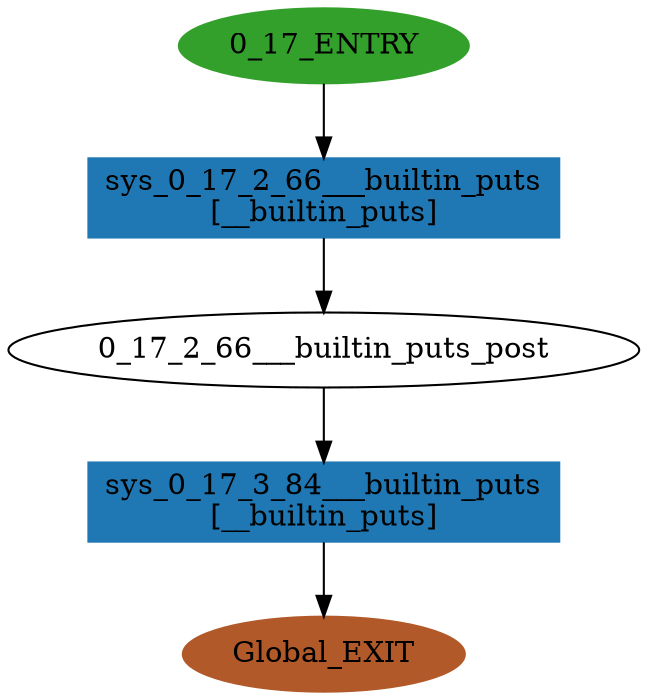 digraph model { 
compound=true; 
node  [style="filled", colorscheme="paired12"];  "0_17_ENTRY" [shape=ellipse, color=4, style=filled];
  "0_17_2_66___builtin_puts_post" [shape=ellipse, style=""];
  "Global_EXIT" [shape=ellipse, color=12, style=filled];
  "sys_0_17_2_66___builtin_puts" [shape=box, style=""];
  "sys_0_17_2_66___builtin_puts" [color=2, style=filled];
  "sys_0_17_2_66___builtin_puts" [label="sys_0_17_2_66___builtin_puts\n[__builtin_puts]"];
  "sys_0_17_3_84___builtin_puts" [shape=box, style=""];
  "sys_0_17_3_84___builtin_puts" [color=2, style=filled];
  "sys_0_17_3_84___builtin_puts" [label="sys_0_17_3_84___builtin_puts\n[__builtin_puts]"];
  "sys_0_17_3_84___builtin_puts" -> "Global_EXIT" [label="", arrowhead="normal"];
  "0_17_2_66___builtin_puts_post" -> "sys_0_17_3_84___builtin_puts" [label="", arrowhead="normal"];
  "0_17_ENTRY" -> "sys_0_17_2_66___builtin_puts" [label="", arrowhead="normal"];
  "sys_0_17_2_66___builtin_puts" -> "0_17_2_66___builtin_puts_post" [label="", arrowhead="normal"];
}
